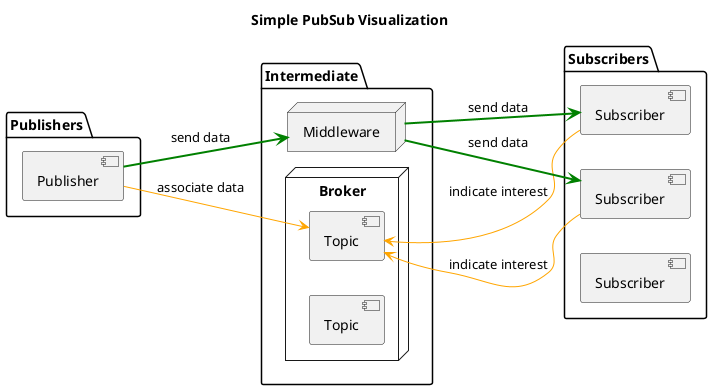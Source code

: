 @startuml simple PubSub
left to right direction
title Simple PubSub Visualization

package Publishers{
    [Publisher] as Pub
}

package Intermediate {
    node Broker {
        [Topic] as Topic1
        [Topic] as Topic2
    }
    node Middleware {

    }
}



package Subscribers{
    [Subscriber] as Sub1
    [Subscriber] as Sub2
    [Subscriber] as Sub3 
}

Pub -[#Orange]-> Topic1: associate data
Sub1 -[#Orange]-> Topic1: indicate interest
Sub2 -[#Orange]-> Topic1: indicate interest

Pub -[#Green,bold]-> Middleware: send data
Middleware -[#Green,bold]-> Sub1: send data
Middleware -[#Green,bold]-> Sub2: send data



@enduml